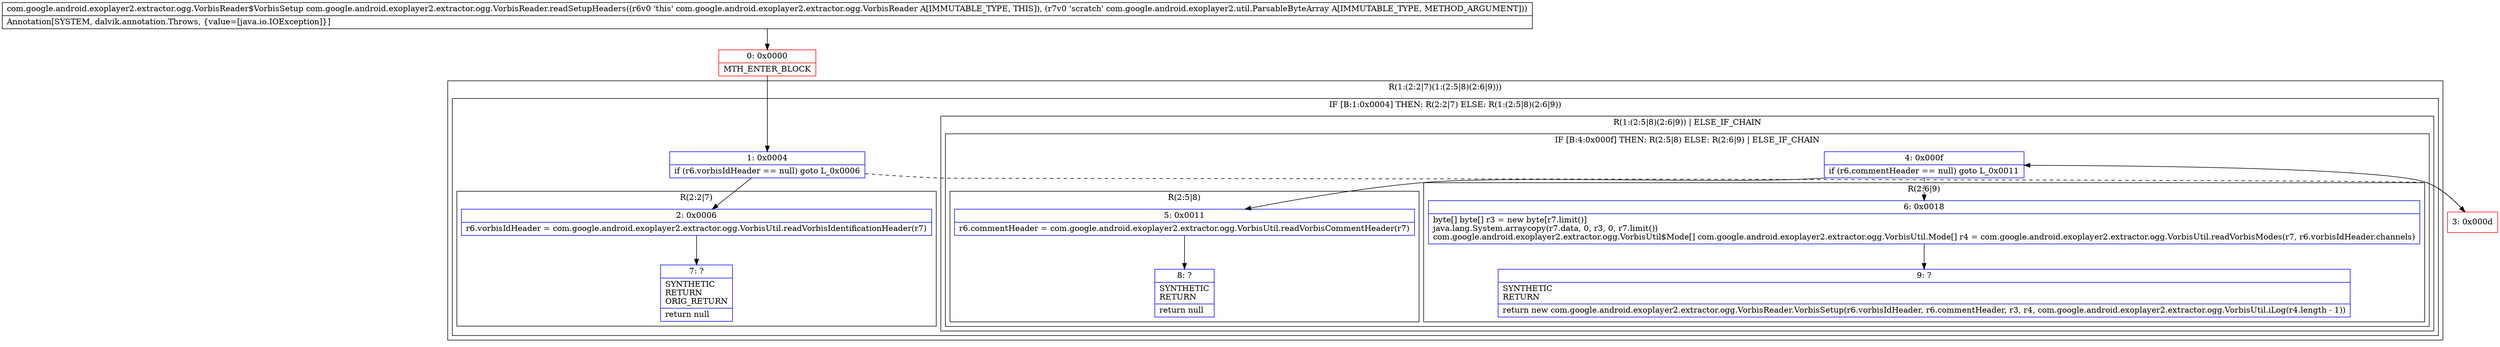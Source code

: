 digraph "CFG forcom.google.android.exoplayer2.extractor.ogg.VorbisReader.readSetupHeaders(Lcom\/google\/android\/exoplayer2\/util\/ParsableByteArray;)Lcom\/google\/android\/exoplayer2\/extractor\/ogg\/VorbisReader$VorbisSetup;" {
subgraph cluster_Region_1136319550 {
label = "R(1:(2:2|7)(1:(2:5|8)(2:6|9)))";
node [shape=record,color=blue];
subgraph cluster_IfRegion_492656027 {
label = "IF [B:1:0x0004] THEN: R(2:2|7) ELSE: R(1:(2:5|8)(2:6|9))";
node [shape=record,color=blue];
Node_1 [shape=record,label="{1\:\ 0x0004|if (r6.vorbisIdHeader == null) goto L_0x0006\l}"];
subgraph cluster_Region_1793317611 {
label = "R(2:2|7)";
node [shape=record,color=blue];
Node_2 [shape=record,label="{2\:\ 0x0006|r6.vorbisIdHeader = com.google.android.exoplayer2.extractor.ogg.VorbisUtil.readVorbisIdentificationHeader(r7)\l}"];
Node_7 [shape=record,label="{7\:\ ?|SYNTHETIC\lRETURN\lORIG_RETURN\l|return null\l}"];
}
subgraph cluster_Region_125511274 {
label = "R(1:(2:5|8)(2:6|9)) | ELSE_IF_CHAIN\l";
node [shape=record,color=blue];
subgraph cluster_IfRegion_305480087 {
label = "IF [B:4:0x000f] THEN: R(2:5|8) ELSE: R(2:6|9) | ELSE_IF_CHAIN\l";
node [shape=record,color=blue];
Node_4 [shape=record,label="{4\:\ 0x000f|if (r6.commentHeader == null) goto L_0x0011\l}"];
subgraph cluster_Region_1697853383 {
label = "R(2:5|8)";
node [shape=record,color=blue];
Node_5 [shape=record,label="{5\:\ 0x0011|r6.commentHeader = com.google.android.exoplayer2.extractor.ogg.VorbisUtil.readVorbisCommentHeader(r7)\l}"];
Node_8 [shape=record,label="{8\:\ ?|SYNTHETIC\lRETURN\l|return null\l}"];
}
subgraph cluster_Region_1866341064 {
label = "R(2:6|9)";
node [shape=record,color=blue];
Node_6 [shape=record,label="{6\:\ 0x0018|byte[] byte[] r3 = new byte[r7.limit()]\ljava.lang.System.arraycopy(r7.data, 0, r3, 0, r7.limit())\lcom.google.android.exoplayer2.extractor.ogg.VorbisUtil$Mode[] com.google.android.exoplayer2.extractor.ogg.VorbisUtil.Mode[] r4 = com.google.android.exoplayer2.extractor.ogg.VorbisUtil.readVorbisModes(r7, r6.vorbisIdHeader.channels)\l}"];
Node_9 [shape=record,label="{9\:\ ?|SYNTHETIC\lRETURN\l|return new com.google.android.exoplayer2.extractor.ogg.VorbisReader.VorbisSetup(r6.vorbisIdHeader, r6.commentHeader, r3, r4, com.google.android.exoplayer2.extractor.ogg.VorbisUtil.iLog(r4.length \- 1))\l}"];
}
}
}
}
}
Node_0 [shape=record,color=red,label="{0\:\ 0x0000|MTH_ENTER_BLOCK\l}"];
Node_3 [shape=record,color=red,label="{3\:\ 0x000d}"];
MethodNode[shape=record,label="{com.google.android.exoplayer2.extractor.ogg.VorbisReader$VorbisSetup com.google.android.exoplayer2.extractor.ogg.VorbisReader.readSetupHeaders((r6v0 'this' com.google.android.exoplayer2.extractor.ogg.VorbisReader A[IMMUTABLE_TYPE, THIS]), (r7v0 'scratch' com.google.android.exoplayer2.util.ParsableByteArray A[IMMUTABLE_TYPE, METHOD_ARGUMENT]))  | Annotation[SYSTEM, dalvik.annotation.Throws, \{value=[java.io.IOException]\}]\l}"];
MethodNode -> Node_0;
Node_1 -> Node_2;
Node_1 -> Node_3[style=dashed];
Node_2 -> Node_7;
Node_4 -> Node_5;
Node_4 -> Node_6[style=dashed];
Node_5 -> Node_8;
Node_6 -> Node_9;
Node_0 -> Node_1;
Node_3 -> Node_4;
}


